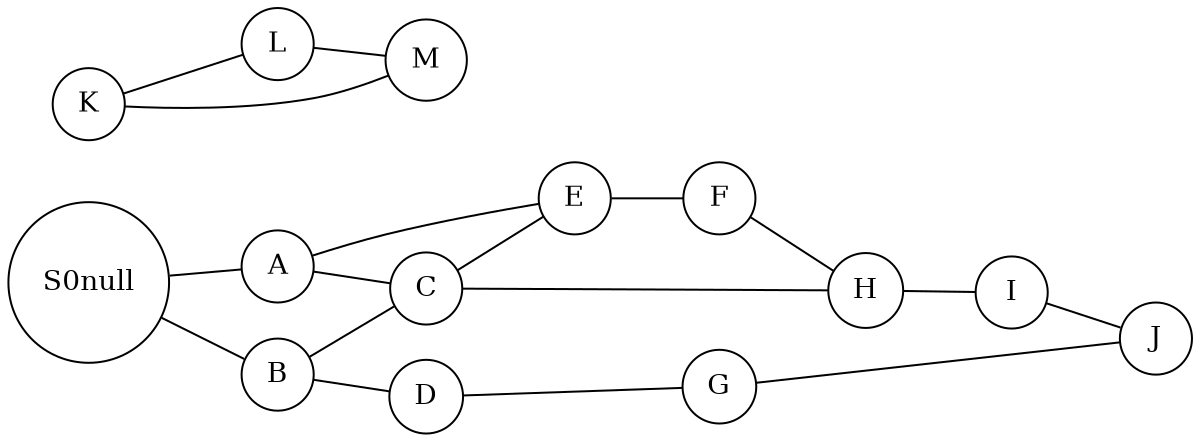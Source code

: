 graph BFS {
	rankdir=LR;
	size="8,5"
	node [shape = circle];
	S0null -- A; S0null -- B; A -- E; A -- C; B -- C; B -- D; C -- E;
	C -- H; D -- G; E -- F; F -- H; G -- J; H -- I; I -- J;
	K -- L; K -- M; L -- M;
}

